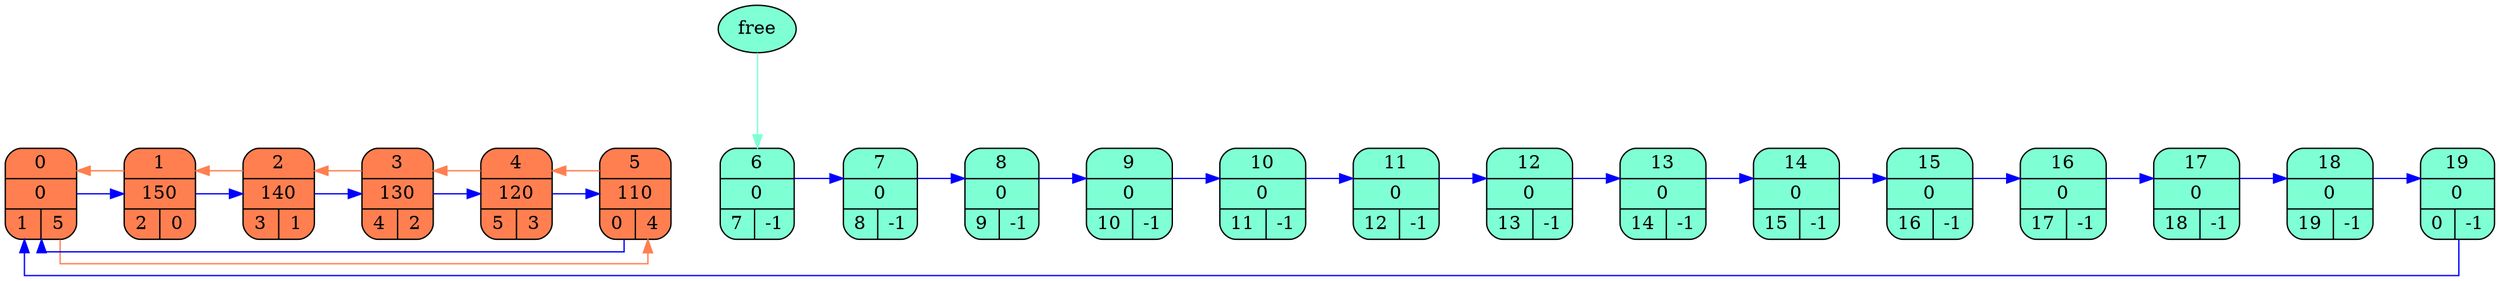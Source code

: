 digraph {
	
nodesep = 1
	splines = ortho
	node [shape=Mrecord]
	rankdir=LR

	struct0 [style=filled, fillcolor="#FF7F50", label="0|0|{1|5}"]
	struct1 [style=filled, fillcolor="#FF7F50", label="1|150|{2|0}"]
	struct2 [style=filled, fillcolor="#FF7F50", label="2|140|{3|1}"]
	struct3 [style=filled, fillcolor="#FF7F50", label="3|130|{4|2}"]
	struct4 [style=filled, fillcolor="#FF7F50", label="4|120|{5|3}"]
	struct5 [style=filled, fillcolor="#FF7F50", label="5|110|{0|4}"]
	struct6 [style=filled, fillcolor="#7FFFD4", label="6|0|{7|-1}"]
	struct7 [style=filled, fillcolor="#7FFFD4", label="7|0|{8|-1}"]
	struct8 [style=filled, fillcolor="#7FFFD4", label="8|0|{9|-1}"]
	struct9 [style=filled, fillcolor="#7FFFD4", label="9|0|{10|-1}"]
	struct10 [style=filled, fillcolor="#7FFFD4", label="10|0|{11|-1}"]
	struct11 [style=filled, fillcolor="#7FFFD4", label="11|0|{12|-1}"]
	struct12 [style=filled, fillcolor="#7FFFD4", label="12|0|{13|-1}"]
	struct13 [style=filled, fillcolor="#7FFFD4", label="13|0|{14|-1}"]
	struct14 [style=filled, fillcolor="#7FFFD4", label="14|0|{15|-1}"]
	struct15 [style=filled, fillcolor="#7FFFD4", label="15|0|{16|-1}"]
	struct16 [style=filled, fillcolor="#7FFFD4", label="16|0|{17|-1}"]
	struct17 [style=filled, fillcolor="#7FFFD4", label="17|0|{18|-1}"]
	struct18 [style=filled, fillcolor="#7FFFD4", label="18|0|{19|-1}"]
	struct19 [style=filled, fillcolor="#7FFFD4", label="19|0|{0|-1}"]

	struct0 -> struct1 [weight=1000, style="invis"] 
	struct1 -> struct2 [weight=1000, style="invis"] 
	struct2 -> struct3 [weight=1000, style="invis"] 
	struct3 -> struct4 [weight=1000, style="invis"] 
	struct4 -> struct5 [weight=1000, style="invis"] 
	struct5 -> struct6 [weight=1000, style="invis"] 
	struct6 -> struct7 [weight=1000, style="invis"] 
	struct7 -> struct8 [weight=1000, style="invis"] 
	struct8 -> struct9 [weight=1000, style="invis"] 
	struct9 -> struct10 [weight=1000, style="invis"] 
	struct10 -> struct11 [weight=1000, style="invis"] 
	struct11 -> struct12 [weight=1000, style="invis"] 
	struct12 -> struct13 [weight=1000, style="invis"] 
	struct13 -> struct14 [weight=1000, style="invis"] 
	struct14 -> struct15 [weight=1000, style="invis"] 
	struct15 -> struct16 [weight=1000, style="invis"] 
	struct16 -> struct17 [weight=1000, style="invis"] 
	struct17 -> struct18 [weight=1000, style="invis"] 
	struct18 -> struct19 [weight=1000, style="invis"] 

	struct0 -> struct5 [color="#FF7F50", constraint=fasle] 
	struct1 -> struct0 [color="#FF7F50", constraint=fasle] 
	struct2 -> struct1 [color="#FF7F50", constraint=fasle] 
	struct3 -> struct2 [color="#FF7F50", constraint=fasle] 
	struct4 -> struct3 [color="#FF7F50", constraint=fasle] 
	struct5 -> struct4 [color="#FF7F50", constraint=fasle] 

	struct0 -> struct1 [color="blue", constraint=fasle]
	struct1 -> struct2 [color="blue", constraint=fasle]
	struct2 -> struct3 [color="blue", constraint=fasle]
	struct3 -> struct4 [color="blue", constraint=fasle]
	struct4 -> struct5 [color="blue", constraint=fasle]
	struct5 -> struct0 [color="blue", constraint=fasle]
	struct6 -> struct7 [color="blue", constraint=fasle]
	struct7 -> struct8 [color="blue", constraint=fasle]
	struct8 -> struct9 [color="blue", constraint=fasle]
	struct9 -> struct10 [color="blue", constraint=fasle]
	struct10 -> struct11 [color="blue", constraint=fasle]
	struct11 -> struct12 [color="blue", constraint=fasle]
	struct12 -> struct13 [color="blue", constraint=fasle]
	struct13 -> struct14 [color="blue", constraint=fasle]
	struct14 -> struct15 [color="blue", constraint=fasle]
	struct15 -> struct16 [color="blue", constraint=fasle]
	struct16 -> struct17 [color="blue", constraint=fasle]
	struct17 -> struct18 [color="blue", constraint=fasle]
	struct18 -> struct19 [color="blue", constraint=fasle]
	struct19 -> struct0 [color="blue", constraint=fasle]

	free [shape=oval, style=filled, fillcolor="#7FFFD4"]
	free -> struct6 [color="#7FFFD4"] {rank = same; free; struct6;};
}
